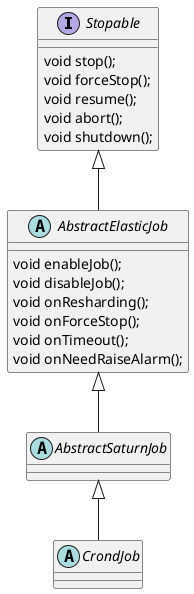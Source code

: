 @startuml
interface Stopable {
	void stop();
	void forceStop();
	void resume();
	void abort();
	void shutdown();
}
abstract class AbstractElasticJob {
	void enableJob();
	void disableJob();
	void onResharding();
	void onForceStop();
	void onTimeout();
	void onNeedRaiseAlarm();
}
abstract class AbstractSaturnJob {
}
abstract class CrondJob {
}


Stopable  <|--  AbstractElasticJob
AbstractElasticJob  <|--  AbstractSaturnJob
AbstractSaturnJob  <|--  CrondJob

@enduml